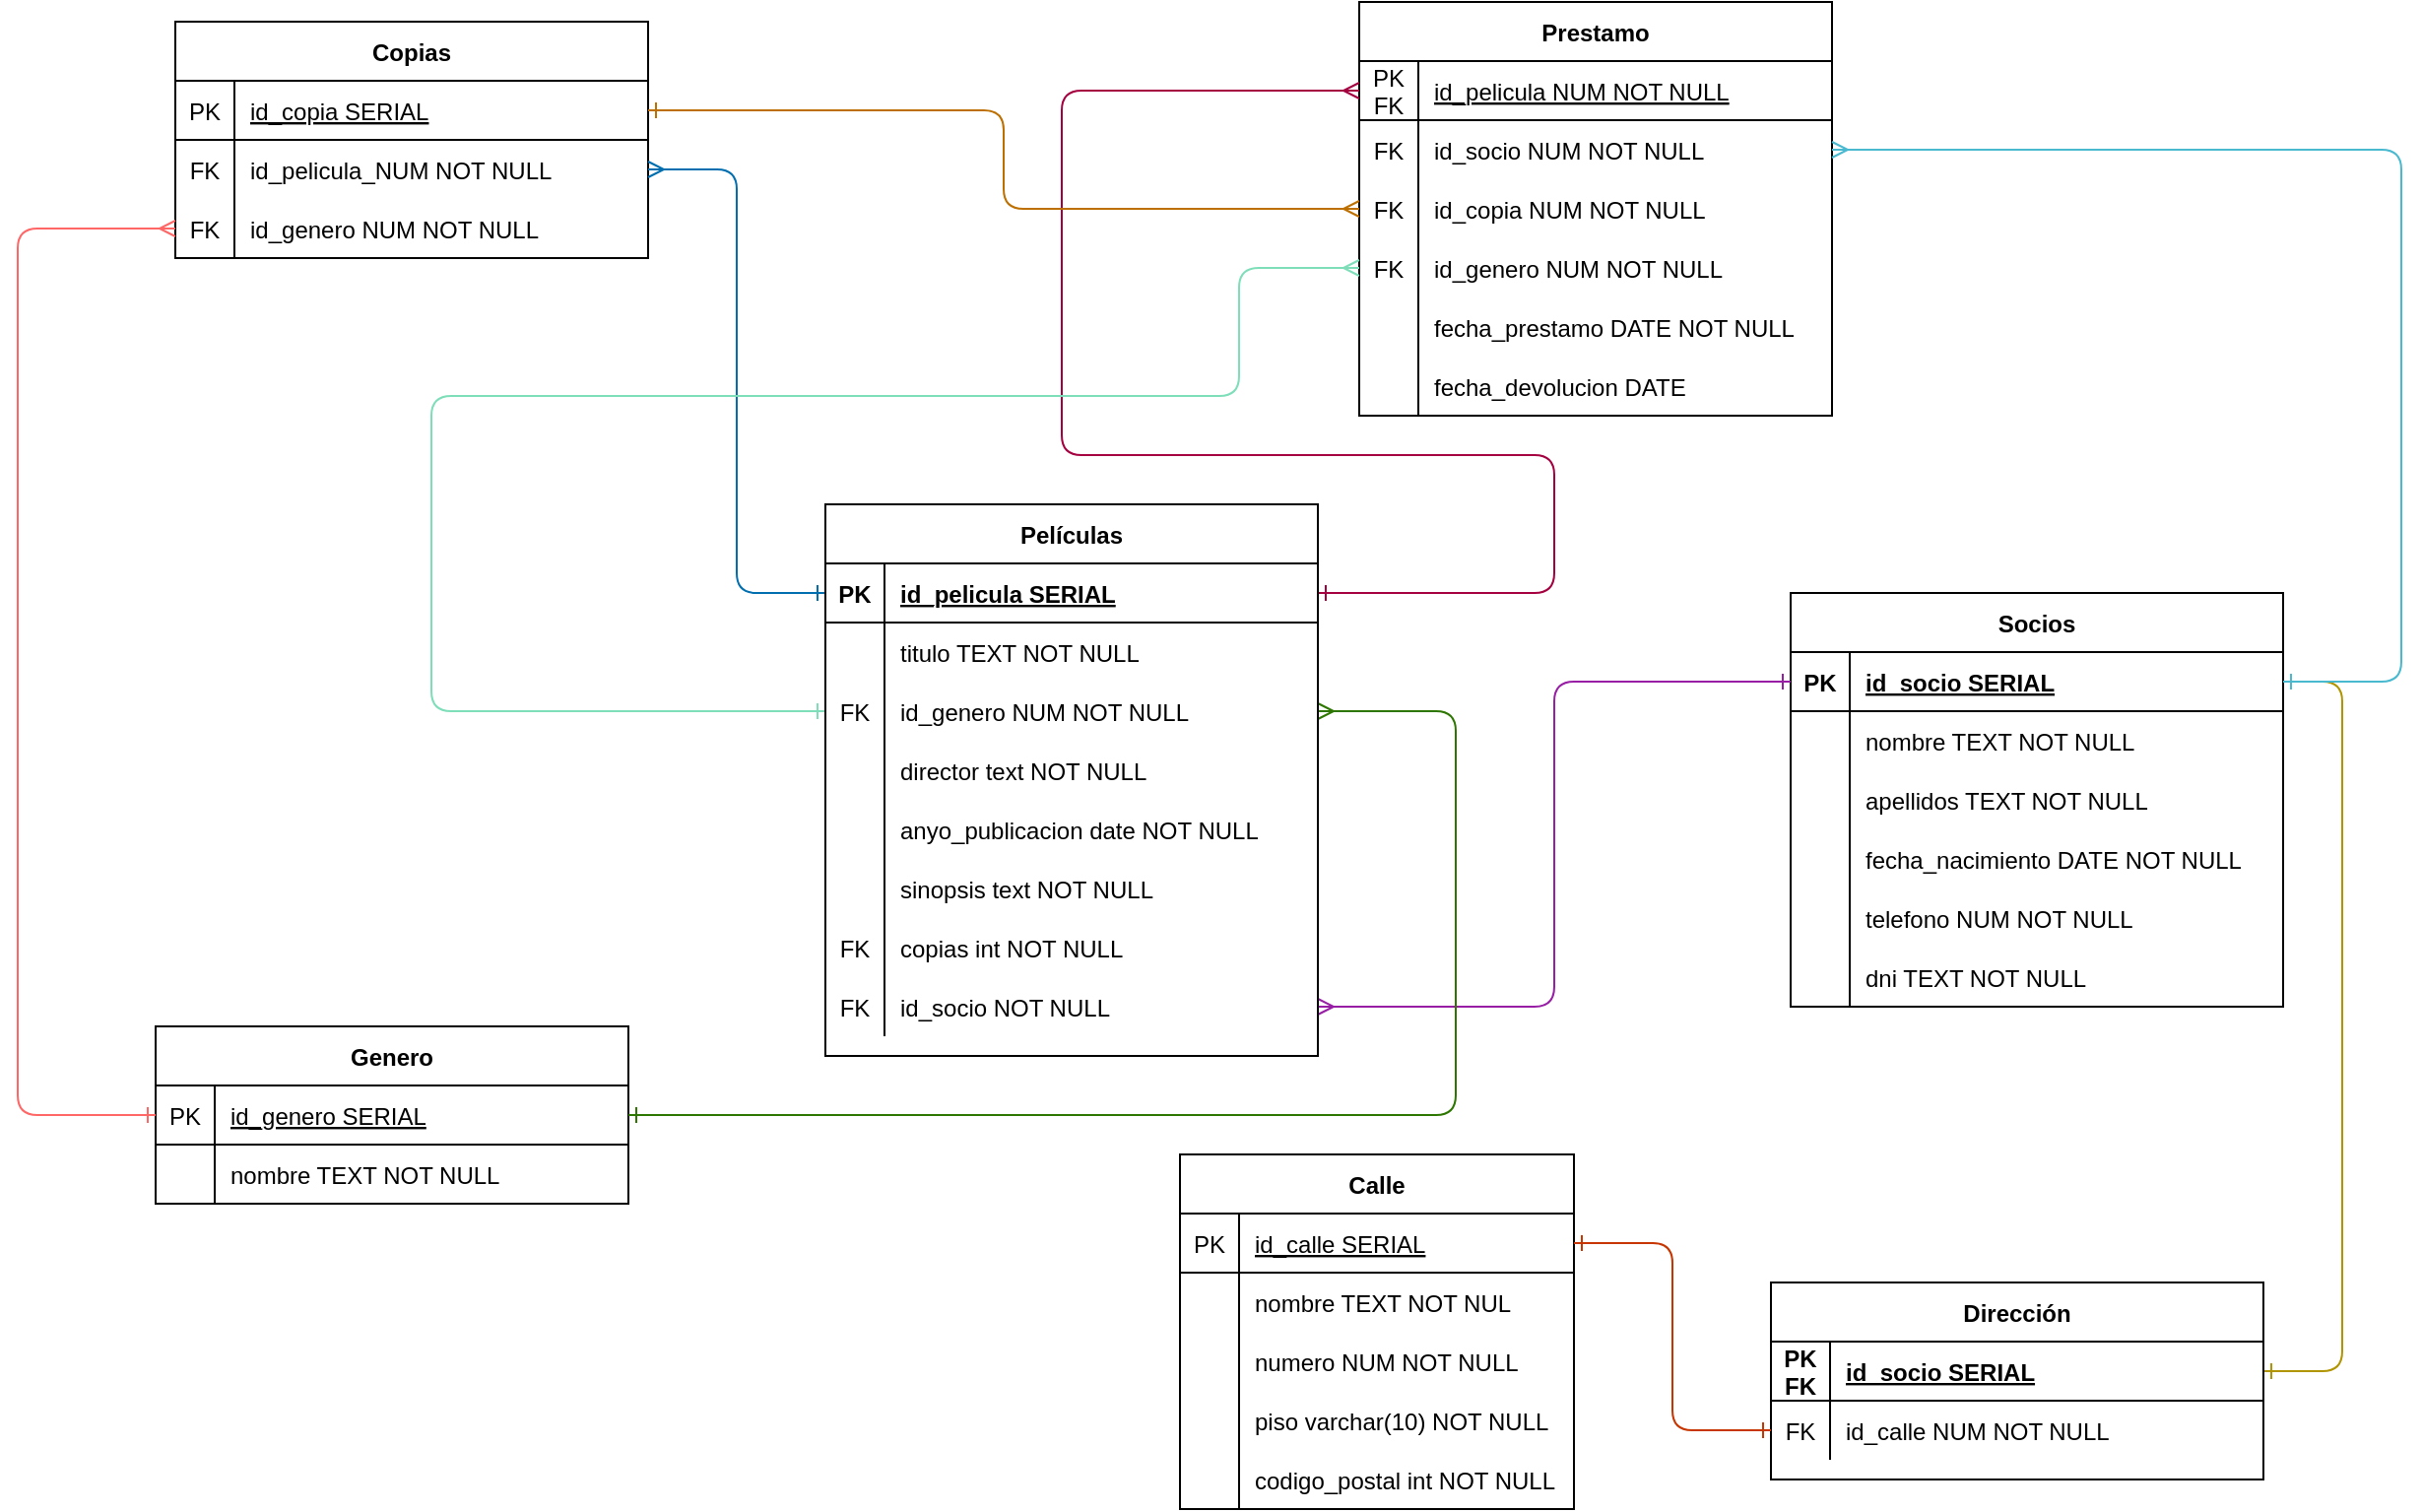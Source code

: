 <mxfile version="23.0.2" type="device">
  <diagram id="R2lEEEUBdFMjLlhIrx00" name="Page-1">
    <mxGraphModel dx="2074" dy="836" grid="1" gridSize="10" guides="1" tooltips="1" connect="1" arrows="1" fold="1" page="1" pageScale="1" pageWidth="1654" pageHeight="1169" math="0" shadow="0" extFonts="Permanent Marker^https://fonts.googleapis.com/css?family=Permanent+Marker">
      <root>
        <mxCell id="0" />
        <mxCell id="1" parent="0" />
        <mxCell id="C-vyLk0tnHw3VtMMgP7b-1" value="" style="edgeStyle=entityRelationEdgeStyle;endArrow=ERone;startArrow=ERone;endFill=0;startFill=0;entryX=1;entryY=0.5;entryDx=0;entryDy=0;fillColor=#e3c800;strokeColor=#B09500;" parent="1" source="C-vyLk0tnHw3VtMMgP7b-24" target="C-vyLk0tnHw3VtMMgP7b-3" edge="1">
          <mxGeometry width="100" height="100" relative="1" as="geometry">
            <mxPoint x="340" y="720" as="sourcePoint" />
            <mxPoint x="440" y="620" as="targetPoint" />
          </mxGeometry>
        </mxCell>
        <mxCell id="C-vyLk0tnHw3VtMMgP7b-2" value="Dirección" style="shape=table;startSize=30;container=1;collapsible=1;childLayout=tableLayout;fixedRows=1;rowLines=0;fontStyle=1;align=center;resizeLast=1;" parent="1" vertex="1">
          <mxGeometry x="1070" y="700" width="250" height="100" as="geometry" />
        </mxCell>
        <mxCell id="C-vyLk0tnHw3VtMMgP7b-3" value="" style="shape=partialRectangle;collapsible=0;dropTarget=0;pointerEvents=0;fillColor=none;points=[[0,0.5],[1,0.5]];portConstraint=eastwest;top=0;left=0;right=0;bottom=1;" parent="C-vyLk0tnHw3VtMMgP7b-2" vertex="1">
          <mxGeometry y="30" width="250" height="30" as="geometry" />
        </mxCell>
        <mxCell id="C-vyLk0tnHw3VtMMgP7b-4" value="PK&#xa;FK" style="shape=partialRectangle;overflow=hidden;connectable=0;fillColor=none;top=0;left=0;bottom=0;right=0;fontStyle=1;" parent="C-vyLk0tnHw3VtMMgP7b-3" vertex="1">
          <mxGeometry width="30" height="30" as="geometry">
            <mxRectangle width="30" height="30" as="alternateBounds" />
          </mxGeometry>
        </mxCell>
        <mxCell id="C-vyLk0tnHw3VtMMgP7b-5" value="id_socio SERIAL" style="shape=partialRectangle;overflow=hidden;connectable=0;fillColor=none;top=0;left=0;bottom=0;right=0;align=left;spacingLeft=6;fontStyle=5;" parent="C-vyLk0tnHw3VtMMgP7b-3" vertex="1">
          <mxGeometry x="30" width="220" height="30" as="geometry">
            <mxRectangle width="220" height="30" as="alternateBounds" />
          </mxGeometry>
        </mxCell>
        <mxCell id="TzHnZDNV1kh10_HRKfx2-26" value="" style="shape=partialRectangle;collapsible=0;dropTarget=0;pointerEvents=0;fillColor=none;points=[[0,0.5],[1,0.5]];portConstraint=eastwest;top=0;left=0;right=0;bottom=0;" parent="C-vyLk0tnHw3VtMMgP7b-2" vertex="1">
          <mxGeometry y="60" width="250" height="30" as="geometry" />
        </mxCell>
        <mxCell id="TzHnZDNV1kh10_HRKfx2-27" value="FK" style="shape=partialRectangle;overflow=hidden;connectable=0;fillColor=none;top=0;left=0;bottom=0;right=0;" parent="TzHnZDNV1kh10_HRKfx2-26" vertex="1">
          <mxGeometry width="30" height="30" as="geometry">
            <mxRectangle width="30" height="30" as="alternateBounds" />
          </mxGeometry>
        </mxCell>
        <mxCell id="TzHnZDNV1kh10_HRKfx2-28" value="id_calle NUM NOT NULL " style="shape=partialRectangle;overflow=hidden;connectable=0;fillColor=none;top=0;left=0;bottom=0;right=0;align=left;spacingLeft=6;" parent="TzHnZDNV1kh10_HRKfx2-26" vertex="1">
          <mxGeometry x="30" width="220" height="30" as="geometry">
            <mxRectangle width="220" height="30" as="alternateBounds" />
          </mxGeometry>
        </mxCell>
        <mxCell id="C-vyLk0tnHw3VtMMgP7b-23" value="Socios" style="shape=table;startSize=30;container=1;collapsible=1;childLayout=tableLayout;fixedRows=1;rowLines=0;fontStyle=1;align=center;resizeLast=1;fontSize=12;" parent="1" vertex="1">
          <mxGeometry x="1080" y="350" width="250" height="210" as="geometry" />
        </mxCell>
        <mxCell id="C-vyLk0tnHw3VtMMgP7b-24" value="" style="shape=partialRectangle;collapsible=0;dropTarget=0;pointerEvents=0;fillColor=none;points=[[0,0.5],[1,0.5]];portConstraint=eastwest;top=0;left=0;right=0;bottom=1;" parent="C-vyLk0tnHw3VtMMgP7b-23" vertex="1">
          <mxGeometry y="30" width="250" height="30" as="geometry" />
        </mxCell>
        <mxCell id="C-vyLk0tnHw3VtMMgP7b-25" value="PK" style="shape=partialRectangle;overflow=hidden;connectable=0;fillColor=none;top=0;left=0;bottom=0;right=0;fontStyle=1;" parent="C-vyLk0tnHw3VtMMgP7b-24" vertex="1">
          <mxGeometry width="30" height="30" as="geometry">
            <mxRectangle width="30" height="30" as="alternateBounds" />
          </mxGeometry>
        </mxCell>
        <mxCell id="C-vyLk0tnHw3VtMMgP7b-26" value="id_socio SERIAL" style="shape=partialRectangle;overflow=hidden;connectable=0;fillColor=none;top=0;left=0;bottom=0;right=0;align=left;spacingLeft=6;fontStyle=5;" parent="C-vyLk0tnHw3VtMMgP7b-24" vertex="1">
          <mxGeometry x="30" width="220" height="30" as="geometry">
            <mxRectangle width="220" height="30" as="alternateBounds" />
          </mxGeometry>
        </mxCell>
        <mxCell id="TzHnZDNV1kh10_HRKfx2-1" value="" style="shape=partialRectangle;collapsible=0;dropTarget=0;pointerEvents=0;fillColor=none;points=[[0,0.5],[1,0.5]];portConstraint=eastwest;top=0;left=0;right=0;bottom=0;" parent="C-vyLk0tnHw3VtMMgP7b-23" vertex="1">
          <mxGeometry y="60" width="250" height="30" as="geometry" />
        </mxCell>
        <mxCell id="TzHnZDNV1kh10_HRKfx2-2" value="" style="shape=partialRectangle;overflow=hidden;connectable=0;fillColor=none;top=0;left=0;bottom=0;right=0;" parent="TzHnZDNV1kh10_HRKfx2-1" vertex="1">
          <mxGeometry width="30" height="30" as="geometry">
            <mxRectangle width="30" height="30" as="alternateBounds" />
          </mxGeometry>
        </mxCell>
        <mxCell id="TzHnZDNV1kh10_HRKfx2-3" value="nombre TEXT NOT NULL" style="shape=partialRectangle;overflow=hidden;connectable=0;fillColor=none;top=0;left=0;bottom=0;right=0;align=left;spacingLeft=6;" parent="TzHnZDNV1kh10_HRKfx2-1" vertex="1">
          <mxGeometry x="30" width="220" height="30" as="geometry">
            <mxRectangle width="220" height="30" as="alternateBounds" />
          </mxGeometry>
        </mxCell>
        <mxCell id="TzHnZDNV1kh10_HRKfx2-14" value="" style="shape=partialRectangle;collapsible=0;dropTarget=0;pointerEvents=0;fillColor=none;points=[[0,0.5],[1,0.5]];portConstraint=eastwest;top=0;left=0;right=0;bottom=0;" parent="C-vyLk0tnHw3VtMMgP7b-23" vertex="1">
          <mxGeometry y="90" width="250" height="30" as="geometry" />
        </mxCell>
        <mxCell id="TzHnZDNV1kh10_HRKfx2-15" value="" style="shape=partialRectangle;overflow=hidden;connectable=0;fillColor=none;top=0;left=0;bottom=0;right=0;" parent="TzHnZDNV1kh10_HRKfx2-14" vertex="1">
          <mxGeometry width="30" height="30" as="geometry">
            <mxRectangle width="30" height="30" as="alternateBounds" />
          </mxGeometry>
        </mxCell>
        <mxCell id="TzHnZDNV1kh10_HRKfx2-16" value="apellidos TEXT NOT NULL" style="shape=partialRectangle;overflow=hidden;connectable=0;fillColor=none;top=0;left=0;bottom=0;right=0;align=left;spacingLeft=6;" parent="TzHnZDNV1kh10_HRKfx2-14" vertex="1">
          <mxGeometry x="30" width="220" height="30" as="geometry">
            <mxRectangle width="220" height="30" as="alternateBounds" />
          </mxGeometry>
        </mxCell>
        <mxCell id="TzHnZDNV1kh10_HRKfx2-17" value="" style="shape=partialRectangle;collapsible=0;dropTarget=0;pointerEvents=0;fillColor=none;points=[[0,0.5],[1,0.5]];portConstraint=eastwest;top=0;left=0;right=0;bottom=0;" parent="C-vyLk0tnHw3VtMMgP7b-23" vertex="1">
          <mxGeometry y="120" width="250" height="30" as="geometry" />
        </mxCell>
        <mxCell id="TzHnZDNV1kh10_HRKfx2-18" value="" style="shape=partialRectangle;overflow=hidden;connectable=0;fillColor=none;top=0;left=0;bottom=0;right=0;" parent="TzHnZDNV1kh10_HRKfx2-17" vertex="1">
          <mxGeometry width="30" height="30" as="geometry">
            <mxRectangle width="30" height="30" as="alternateBounds" />
          </mxGeometry>
        </mxCell>
        <mxCell id="TzHnZDNV1kh10_HRKfx2-19" value="fecha_nacimiento DATE NOT NULL" style="shape=partialRectangle;overflow=hidden;connectable=0;fillColor=none;top=0;left=0;bottom=0;right=0;align=left;spacingLeft=6;" parent="TzHnZDNV1kh10_HRKfx2-17" vertex="1">
          <mxGeometry x="30" width="220" height="30" as="geometry">
            <mxRectangle width="220" height="30" as="alternateBounds" />
          </mxGeometry>
        </mxCell>
        <mxCell id="TzHnZDNV1kh10_HRKfx2-20" value="" style="shape=partialRectangle;collapsible=0;dropTarget=0;pointerEvents=0;fillColor=none;points=[[0,0.5],[1,0.5]];portConstraint=eastwest;top=0;left=0;right=0;bottom=0;" parent="C-vyLk0tnHw3VtMMgP7b-23" vertex="1">
          <mxGeometry y="150" width="250" height="30" as="geometry" />
        </mxCell>
        <mxCell id="TzHnZDNV1kh10_HRKfx2-21" value="" style="shape=partialRectangle;overflow=hidden;connectable=0;fillColor=none;top=0;left=0;bottom=0;right=0;" parent="TzHnZDNV1kh10_HRKfx2-20" vertex="1">
          <mxGeometry width="30" height="30" as="geometry">
            <mxRectangle width="30" height="30" as="alternateBounds" />
          </mxGeometry>
        </mxCell>
        <mxCell id="TzHnZDNV1kh10_HRKfx2-22" value="telefono NUM NOT NULL" style="shape=partialRectangle;overflow=hidden;connectable=0;fillColor=none;top=0;left=0;bottom=0;right=0;align=left;spacingLeft=6;" parent="TzHnZDNV1kh10_HRKfx2-20" vertex="1">
          <mxGeometry x="30" width="220" height="30" as="geometry">
            <mxRectangle width="220" height="30" as="alternateBounds" />
          </mxGeometry>
        </mxCell>
        <mxCell id="TzHnZDNV1kh10_HRKfx2-23" value="" style="shape=partialRectangle;collapsible=0;dropTarget=0;pointerEvents=0;fillColor=none;points=[[0,0.5],[1,0.5]];portConstraint=eastwest;top=0;left=0;right=0;bottom=0;" parent="C-vyLk0tnHw3VtMMgP7b-23" vertex="1">
          <mxGeometry y="180" width="250" height="30" as="geometry" />
        </mxCell>
        <mxCell id="TzHnZDNV1kh10_HRKfx2-24" value="" style="shape=partialRectangle;overflow=hidden;connectable=0;fillColor=none;top=0;left=0;bottom=0;right=0;" parent="TzHnZDNV1kh10_HRKfx2-23" vertex="1">
          <mxGeometry width="30" height="30" as="geometry">
            <mxRectangle width="30" height="30" as="alternateBounds" />
          </mxGeometry>
        </mxCell>
        <mxCell id="TzHnZDNV1kh10_HRKfx2-25" value="dni TEXT NOT NULL" style="shape=partialRectangle;overflow=hidden;connectable=0;fillColor=none;top=0;left=0;bottom=0;right=0;align=left;spacingLeft=6;" parent="TzHnZDNV1kh10_HRKfx2-23" vertex="1">
          <mxGeometry x="30" width="220" height="30" as="geometry">
            <mxRectangle width="220" height="30" as="alternateBounds" />
          </mxGeometry>
        </mxCell>
        <mxCell id="TzHnZDNV1kh10_HRKfx2-73" value="Prestamo" style="shape=table;startSize=30;container=1;collapsible=1;childLayout=tableLayout;fixedRows=1;rowLines=0;fontStyle=1;align=center;resizeLast=1;" parent="1" vertex="1">
          <mxGeometry x="861" y="50" width="240" height="210" as="geometry">
            <mxRectangle x="160" y="330" width="80" height="30" as="alternateBounds" />
          </mxGeometry>
        </mxCell>
        <mxCell id="TzHnZDNV1kh10_HRKfx2-74" value="" style="shape=partialRectangle;collapsible=0;dropTarget=0;pointerEvents=0;fillColor=none;points=[[0,0.5],[1,0.5]];portConstraint=eastwest;top=0;left=0;right=0;bottom=1;" parent="TzHnZDNV1kh10_HRKfx2-73" vertex="1">
          <mxGeometry y="30" width="240" height="30" as="geometry" />
        </mxCell>
        <mxCell id="TzHnZDNV1kh10_HRKfx2-75" value="PK&#xa;FK" style="shape=partialRectangle;overflow=hidden;connectable=0;fillColor=none;top=0;left=0;bottom=0;right=0;fontStyle=0;" parent="TzHnZDNV1kh10_HRKfx2-74" vertex="1">
          <mxGeometry width="30" height="30" as="geometry">
            <mxRectangle width="30" height="30" as="alternateBounds" />
          </mxGeometry>
        </mxCell>
        <mxCell id="TzHnZDNV1kh10_HRKfx2-76" value="id_pelicula NUM NOT NULL" style="shape=partialRectangle;overflow=hidden;connectable=0;fillColor=none;top=0;left=0;bottom=0;right=0;align=left;spacingLeft=6;fontStyle=4;" parent="TzHnZDNV1kh10_HRKfx2-74" vertex="1">
          <mxGeometry x="30" width="210" height="30" as="geometry">
            <mxRectangle width="210" height="30" as="alternateBounds" />
          </mxGeometry>
        </mxCell>
        <mxCell id="TzHnZDNV1kh10_HRKfx2-121" value="" style="shape=partialRectangle;collapsible=0;dropTarget=0;pointerEvents=0;fillColor=none;points=[[0,0.5],[1,0.5]];portConstraint=eastwest;top=0;left=0;right=0;bottom=0;" parent="TzHnZDNV1kh10_HRKfx2-73" vertex="1">
          <mxGeometry y="60" width="240" height="30" as="geometry" />
        </mxCell>
        <mxCell id="TzHnZDNV1kh10_HRKfx2-122" value="FK" style="shape=partialRectangle;overflow=hidden;connectable=0;fillColor=none;top=0;left=0;bottom=0;right=0;" parent="TzHnZDNV1kh10_HRKfx2-121" vertex="1">
          <mxGeometry width="30" height="30" as="geometry">
            <mxRectangle width="30" height="30" as="alternateBounds" />
          </mxGeometry>
        </mxCell>
        <mxCell id="TzHnZDNV1kh10_HRKfx2-123" value="id_socio NUM NOT NULL" style="shape=partialRectangle;overflow=hidden;connectable=0;fillColor=none;top=0;left=0;bottom=0;right=0;align=left;spacingLeft=6;" parent="TzHnZDNV1kh10_HRKfx2-121" vertex="1">
          <mxGeometry x="30" width="210" height="30" as="geometry">
            <mxRectangle width="210" height="30" as="alternateBounds" />
          </mxGeometry>
        </mxCell>
        <mxCell id="TzHnZDNV1kh10_HRKfx2-77" value="" style="shape=partialRectangle;collapsible=0;dropTarget=0;pointerEvents=0;fillColor=none;points=[[0,0.5],[1,0.5]];portConstraint=eastwest;top=0;left=0;right=0;bottom=0;" parent="TzHnZDNV1kh10_HRKfx2-73" vertex="1">
          <mxGeometry y="90" width="240" height="30" as="geometry" />
        </mxCell>
        <mxCell id="TzHnZDNV1kh10_HRKfx2-78" value="FK" style="shape=partialRectangle;overflow=hidden;connectable=0;fillColor=none;top=0;left=0;bottom=0;right=0;" parent="TzHnZDNV1kh10_HRKfx2-77" vertex="1">
          <mxGeometry width="30" height="30" as="geometry">
            <mxRectangle width="30" height="30" as="alternateBounds" />
          </mxGeometry>
        </mxCell>
        <mxCell id="TzHnZDNV1kh10_HRKfx2-79" value="id_copia NUM NOT NULL" style="shape=partialRectangle;overflow=hidden;connectable=0;fillColor=none;top=0;left=0;bottom=0;right=0;align=left;spacingLeft=6;" parent="TzHnZDNV1kh10_HRKfx2-77" vertex="1">
          <mxGeometry x="30" width="210" height="30" as="geometry">
            <mxRectangle width="210" height="30" as="alternateBounds" />
          </mxGeometry>
        </mxCell>
        <mxCell id="TzHnZDNV1kh10_HRKfx2-173" value="" style="shape=partialRectangle;collapsible=0;dropTarget=0;pointerEvents=0;fillColor=none;points=[[0,0.5],[1,0.5]];portConstraint=eastwest;top=0;left=0;right=0;bottom=0;" parent="TzHnZDNV1kh10_HRKfx2-73" vertex="1">
          <mxGeometry y="120" width="240" height="30" as="geometry" />
        </mxCell>
        <mxCell id="TzHnZDNV1kh10_HRKfx2-174" value="FK" style="shape=partialRectangle;overflow=hidden;connectable=0;fillColor=none;top=0;left=0;bottom=0;right=0;" parent="TzHnZDNV1kh10_HRKfx2-173" vertex="1">
          <mxGeometry width="30" height="30" as="geometry">
            <mxRectangle width="30" height="30" as="alternateBounds" />
          </mxGeometry>
        </mxCell>
        <mxCell id="TzHnZDNV1kh10_HRKfx2-175" value="id_genero NUM NOT NULL" style="shape=partialRectangle;overflow=hidden;connectable=0;fillColor=none;top=0;left=0;bottom=0;right=0;align=left;spacingLeft=6;" parent="TzHnZDNV1kh10_HRKfx2-173" vertex="1">
          <mxGeometry x="30" width="210" height="30" as="geometry">
            <mxRectangle width="210" height="30" as="alternateBounds" />
          </mxGeometry>
        </mxCell>
        <mxCell id="TzHnZDNV1kh10_HRKfx2-142" value="" style="shape=partialRectangle;collapsible=0;dropTarget=0;pointerEvents=0;fillColor=none;points=[[0,0.5],[1,0.5]];portConstraint=eastwest;top=0;left=0;right=0;bottom=0;" parent="TzHnZDNV1kh10_HRKfx2-73" vertex="1">
          <mxGeometry y="150" width="240" height="30" as="geometry" />
        </mxCell>
        <mxCell id="TzHnZDNV1kh10_HRKfx2-143" value="" style="shape=partialRectangle;overflow=hidden;connectable=0;fillColor=none;top=0;left=0;bottom=0;right=0;" parent="TzHnZDNV1kh10_HRKfx2-142" vertex="1">
          <mxGeometry width="30" height="30" as="geometry">
            <mxRectangle width="30" height="30" as="alternateBounds" />
          </mxGeometry>
        </mxCell>
        <mxCell id="TzHnZDNV1kh10_HRKfx2-144" value="fecha_prestamo DATE NOT NULL" style="shape=partialRectangle;overflow=hidden;connectable=0;fillColor=none;top=0;left=0;bottom=0;right=0;align=left;spacingLeft=6;" parent="TzHnZDNV1kh10_HRKfx2-142" vertex="1">
          <mxGeometry x="30" width="210" height="30" as="geometry">
            <mxRectangle width="210" height="30" as="alternateBounds" />
          </mxGeometry>
        </mxCell>
        <mxCell id="TzHnZDNV1kh10_HRKfx2-166" value="" style="shape=partialRectangle;collapsible=0;dropTarget=0;pointerEvents=0;fillColor=none;points=[[0,0.5],[1,0.5]];portConstraint=eastwest;top=0;left=0;right=0;bottom=0;" parent="TzHnZDNV1kh10_HRKfx2-73" vertex="1">
          <mxGeometry y="180" width="240" height="30" as="geometry" />
        </mxCell>
        <mxCell id="TzHnZDNV1kh10_HRKfx2-167" value="" style="shape=partialRectangle;overflow=hidden;connectable=0;fillColor=none;top=0;left=0;bottom=0;right=0;" parent="TzHnZDNV1kh10_HRKfx2-166" vertex="1">
          <mxGeometry width="30" height="30" as="geometry">
            <mxRectangle width="30" height="30" as="alternateBounds" />
          </mxGeometry>
        </mxCell>
        <mxCell id="TzHnZDNV1kh10_HRKfx2-168" value="fecha_devolucion DATE" style="shape=partialRectangle;overflow=hidden;connectable=0;fillColor=none;top=0;left=0;bottom=0;right=0;align=left;spacingLeft=6;" parent="TzHnZDNV1kh10_HRKfx2-166" vertex="1">
          <mxGeometry x="30" width="210" height="30" as="geometry">
            <mxRectangle width="210" height="30" as="alternateBounds" />
          </mxGeometry>
        </mxCell>
        <mxCell id="TzHnZDNV1kh10_HRKfx2-81" value="Calle" style="shape=table;startSize=30;container=1;collapsible=1;childLayout=tableLayout;fixedRows=1;rowLines=0;fontStyle=1;align=center;resizeLast=1;" parent="1" vertex="1">
          <mxGeometry x="770" y="635" width="200" height="180" as="geometry">
            <mxRectangle x="160" y="330" width="80" height="30" as="alternateBounds" />
          </mxGeometry>
        </mxCell>
        <mxCell id="TzHnZDNV1kh10_HRKfx2-82" value="" style="shape=partialRectangle;collapsible=0;dropTarget=0;pointerEvents=0;fillColor=none;points=[[0,0.5],[1,0.5]];portConstraint=eastwest;top=0;left=0;right=0;bottom=1;" parent="TzHnZDNV1kh10_HRKfx2-81" vertex="1">
          <mxGeometry y="30" width="200" height="30" as="geometry" />
        </mxCell>
        <mxCell id="TzHnZDNV1kh10_HRKfx2-83" value="PK" style="shape=partialRectangle;overflow=hidden;connectable=0;fillColor=none;top=0;left=0;bottom=0;right=0;fontStyle=0;" parent="TzHnZDNV1kh10_HRKfx2-82" vertex="1">
          <mxGeometry width="30" height="30" as="geometry">
            <mxRectangle width="30" height="30" as="alternateBounds" />
          </mxGeometry>
        </mxCell>
        <mxCell id="TzHnZDNV1kh10_HRKfx2-84" value="id_calle SERIAL" style="shape=partialRectangle;overflow=hidden;connectable=0;fillColor=none;top=0;left=0;bottom=0;right=0;align=left;spacingLeft=6;fontStyle=4;" parent="TzHnZDNV1kh10_HRKfx2-82" vertex="1">
          <mxGeometry x="30" width="170" height="30" as="geometry">
            <mxRectangle width="170" height="30" as="alternateBounds" />
          </mxGeometry>
        </mxCell>
        <mxCell id="TzHnZDNV1kh10_HRKfx2-85" value="" style="shape=partialRectangle;collapsible=0;dropTarget=0;pointerEvents=0;fillColor=none;points=[[0,0.5],[1,0.5]];portConstraint=eastwest;top=0;left=0;right=0;bottom=0;" parent="TzHnZDNV1kh10_HRKfx2-81" vertex="1">
          <mxGeometry y="60" width="200" height="30" as="geometry" />
        </mxCell>
        <mxCell id="TzHnZDNV1kh10_HRKfx2-86" value="" style="shape=partialRectangle;overflow=hidden;connectable=0;fillColor=none;top=0;left=0;bottom=0;right=0;" parent="TzHnZDNV1kh10_HRKfx2-85" vertex="1">
          <mxGeometry width="30" height="30" as="geometry">
            <mxRectangle width="30" height="30" as="alternateBounds" />
          </mxGeometry>
        </mxCell>
        <mxCell id="TzHnZDNV1kh10_HRKfx2-87" value="nombre TEXT NOT NUL" style="shape=partialRectangle;overflow=hidden;connectable=0;fillColor=none;top=0;left=0;bottom=0;right=0;align=left;spacingLeft=6;" parent="TzHnZDNV1kh10_HRKfx2-85" vertex="1">
          <mxGeometry x="30" width="170" height="30" as="geometry">
            <mxRectangle width="170" height="30" as="alternateBounds" />
          </mxGeometry>
        </mxCell>
        <mxCell id="TzHnZDNV1kh10_HRKfx2-29" value="" style="shape=partialRectangle;collapsible=0;dropTarget=0;pointerEvents=0;fillColor=none;points=[[0,0.5],[1,0.5]];portConstraint=eastwest;top=0;left=0;right=0;bottom=0;" parent="TzHnZDNV1kh10_HRKfx2-81" vertex="1">
          <mxGeometry y="90" width="200" height="30" as="geometry" />
        </mxCell>
        <mxCell id="TzHnZDNV1kh10_HRKfx2-30" value="" style="shape=partialRectangle;overflow=hidden;connectable=0;fillColor=none;top=0;left=0;bottom=0;right=0;" parent="TzHnZDNV1kh10_HRKfx2-29" vertex="1">
          <mxGeometry width="30" height="30" as="geometry">
            <mxRectangle width="30" height="30" as="alternateBounds" />
          </mxGeometry>
        </mxCell>
        <mxCell id="TzHnZDNV1kh10_HRKfx2-31" value="numero NUM NOT NULL" style="shape=partialRectangle;overflow=hidden;connectable=0;fillColor=none;top=0;left=0;bottom=0;right=0;align=left;spacingLeft=6;" parent="TzHnZDNV1kh10_HRKfx2-29" vertex="1">
          <mxGeometry x="30" width="170" height="30" as="geometry">
            <mxRectangle width="170" height="30" as="alternateBounds" />
          </mxGeometry>
        </mxCell>
        <mxCell id="TzHnZDNV1kh10_HRKfx2-32" value="" style="shape=partialRectangle;collapsible=0;dropTarget=0;pointerEvents=0;fillColor=none;points=[[0,0.5],[1,0.5]];portConstraint=eastwest;top=0;left=0;right=0;bottom=0;" parent="TzHnZDNV1kh10_HRKfx2-81" vertex="1">
          <mxGeometry y="120" width="200" height="30" as="geometry" />
        </mxCell>
        <mxCell id="TzHnZDNV1kh10_HRKfx2-33" value="" style="shape=partialRectangle;overflow=hidden;connectable=0;fillColor=none;top=0;left=0;bottom=0;right=0;" parent="TzHnZDNV1kh10_HRKfx2-32" vertex="1">
          <mxGeometry width="30" height="30" as="geometry">
            <mxRectangle width="30" height="30" as="alternateBounds" />
          </mxGeometry>
        </mxCell>
        <mxCell id="TzHnZDNV1kh10_HRKfx2-34" value="piso varchar(10) NOT NULL" style="shape=partialRectangle;overflow=hidden;connectable=0;fillColor=none;top=0;left=0;bottom=0;right=0;align=left;spacingLeft=6;" parent="TzHnZDNV1kh10_HRKfx2-32" vertex="1">
          <mxGeometry x="30" width="170" height="30" as="geometry">
            <mxRectangle width="170" height="30" as="alternateBounds" />
          </mxGeometry>
        </mxCell>
        <mxCell id="TzHnZDNV1kh10_HRKfx2-35" value="" style="shape=partialRectangle;collapsible=0;dropTarget=0;pointerEvents=0;fillColor=none;points=[[0,0.5],[1,0.5]];portConstraint=eastwest;top=0;left=0;right=0;bottom=0;" parent="TzHnZDNV1kh10_HRKfx2-81" vertex="1">
          <mxGeometry y="150" width="200" height="30" as="geometry" />
        </mxCell>
        <mxCell id="TzHnZDNV1kh10_HRKfx2-36" value="" style="shape=partialRectangle;overflow=hidden;connectable=0;fillColor=none;top=0;left=0;bottom=0;right=0;" parent="TzHnZDNV1kh10_HRKfx2-35" vertex="1">
          <mxGeometry width="30" height="30" as="geometry">
            <mxRectangle width="30" height="30" as="alternateBounds" />
          </mxGeometry>
        </mxCell>
        <mxCell id="TzHnZDNV1kh10_HRKfx2-37" value="codigo_postal int NOT NULL" style="shape=partialRectangle;overflow=hidden;connectable=0;fillColor=none;top=0;left=0;bottom=0;right=0;align=left;spacingLeft=6;" parent="TzHnZDNV1kh10_HRKfx2-35" vertex="1">
          <mxGeometry x="30" width="170" height="30" as="geometry">
            <mxRectangle width="170" height="30" as="alternateBounds" />
          </mxGeometry>
        </mxCell>
        <mxCell id="TzHnZDNV1kh10_HRKfx2-104" value="Genero" style="shape=table;startSize=30;container=1;collapsible=1;childLayout=tableLayout;fixedRows=1;rowLines=0;fontStyle=1;align=center;resizeLast=1;" parent="1" vertex="1">
          <mxGeometry x="250" y="570" width="240" height="90" as="geometry">
            <mxRectangle x="160" y="330" width="80" height="30" as="alternateBounds" />
          </mxGeometry>
        </mxCell>
        <mxCell id="TzHnZDNV1kh10_HRKfx2-105" value="" style="shape=partialRectangle;collapsible=0;dropTarget=0;pointerEvents=0;fillColor=none;points=[[0,0.5],[1,0.5]];portConstraint=eastwest;top=0;left=0;right=0;bottom=1;" parent="TzHnZDNV1kh10_HRKfx2-104" vertex="1">
          <mxGeometry y="30" width="240" height="30" as="geometry" />
        </mxCell>
        <mxCell id="TzHnZDNV1kh10_HRKfx2-106" value="PK" style="shape=partialRectangle;overflow=hidden;connectable=0;fillColor=none;top=0;left=0;bottom=0;right=0;fontStyle=0;" parent="TzHnZDNV1kh10_HRKfx2-105" vertex="1">
          <mxGeometry width="30" height="30" as="geometry">
            <mxRectangle width="30" height="30" as="alternateBounds" />
          </mxGeometry>
        </mxCell>
        <mxCell id="TzHnZDNV1kh10_HRKfx2-107" value="id_genero SERIAL" style="shape=partialRectangle;overflow=hidden;connectable=0;fillColor=none;top=0;left=0;bottom=0;right=0;align=left;spacingLeft=6;fontStyle=4;" parent="TzHnZDNV1kh10_HRKfx2-105" vertex="1">
          <mxGeometry x="30" width="210" height="30" as="geometry">
            <mxRectangle width="210" height="30" as="alternateBounds" />
          </mxGeometry>
        </mxCell>
        <mxCell id="TzHnZDNV1kh10_HRKfx2-108" value="" style="shape=partialRectangle;collapsible=0;dropTarget=0;pointerEvents=0;fillColor=none;points=[[0,0.5],[1,0.5]];portConstraint=eastwest;top=0;left=0;right=0;bottom=0;" parent="TzHnZDNV1kh10_HRKfx2-104" vertex="1">
          <mxGeometry y="60" width="240" height="30" as="geometry" />
        </mxCell>
        <mxCell id="TzHnZDNV1kh10_HRKfx2-109" value="" style="shape=partialRectangle;overflow=hidden;connectable=0;fillColor=none;top=0;left=0;bottom=0;right=0;" parent="TzHnZDNV1kh10_HRKfx2-108" vertex="1">
          <mxGeometry width="30" height="30" as="geometry">
            <mxRectangle width="30" height="30" as="alternateBounds" />
          </mxGeometry>
        </mxCell>
        <mxCell id="TzHnZDNV1kh10_HRKfx2-110" value="nombre TEXT NOT NULL" style="shape=partialRectangle;overflow=hidden;connectable=0;fillColor=none;top=0;left=0;bottom=0;right=0;align=left;spacingLeft=6;" parent="TzHnZDNV1kh10_HRKfx2-108" vertex="1">
          <mxGeometry x="30" width="210" height="30" as="geometry">
            <mxRectangle width="210" height="30" as="alternateBounds" />
          </mxGeometry>
        </mxCell>
        <mxCell id="TzHnZDNV1kh10_HRKfx2-127" style="edgeStyle=orthogonalEdgeStyle;rounded=1;orthogonalLoop=1;jettySize=auto;html=1;exitX=1;exitY=0.5;exitDx=0;exitDy=0;entryX=0;entryY=0.5;entryDx=0;entryDy=0;startArrow=ERmany;startFill=0;endArrow=ERone;endFill=0;curved=0;fillColor=#d80073;strokeColor=#971EA5;" parent="1" source="TzHnZDNV1kh10_HRKfx2-117" target="C-vyLk0tnHw3VtMMgP7b-24" edge="1">
          <mxGeometry relative="1" as="geometry" />
        </mxCell>
        <mxCell id="TzHnZDNV1kh10_HRKfx2-128" style="edgeStyle=orthogonalEdgeStyle;rounded=1;orthogonalLoop=1;jettySize=auto;html=1;exitX=1;exitY=0.5;exitDx=0;exitDy=0;entryX=0;entryY=0.5;entryDx=0;entryDy=0;startArrow=ERone;startFill=0;endArrow=ERone;endFill=0;fillColor=#fa6800;strokeColor=#C73500;curved=0;" parent="1" source="TzHnZDNV1kh10_HRKfx2-82" target="TzHnZDNV1kh10_HRKfx2-26" edge="1">
          <mxGeometry relative="1" as="geometry" />
        </mxCell>
        <mxCell id="TzHnZDNV1kh10_HRKfx2-130" style="edgeStyle=orthogonalEdgeStyle;rounded=1;orthogonalLoop=1;jettySize=auto;html=1;exitX=1;exitY=0.5;exitDx=0;exitDy=0;endArrow=ERmany;endFill=0;startArrow=ERone;startFill=0;fillColor=#60a917;strokeColor=#2D7600;curved=0;entryX=1;entryY=0.5;entryDx=0;entryDy=0;" parent="1" source="TzHnZDNV1kh10_HRKfx2-105" target="C-vyLk0tnHw3VtMMgP7b-17" edge="1">
          <mxGeometry relative="1" as="geometry">
            <mxPoint x="850" y="410" as="targetPoint" />
            <Array as="points">
              <mxPoint x="910" y="615" />
              <mxPoint x="910" y="410" />
            </Array>
          </mxGeometry>
        </mxCell>
        <mxCell id="TzHnZDNV1kh10_HRKfx2-149" style="edgeStyle=orthogonalEdgeStyle;rounded=1;orthogonalLoop=1;jettySize=auto;html=1;exitX=1;exitY=0.5;exitDx=0;exitDy=0;entryX=1;entryY=0.5;entryDx=0;entryDy=0;endArrow=ERone;endFill=0;startArrow=ERmany;startFill=0;curved=0;fillColor=#a20025;strokeColor=#49b9d0;" parent="1" source="TzHnZDNV1kh10_HRKfx2-121" target="C-vyLk0tnHw3VtMMgP7b-24" edge="1">
          <mxGeometry relative="1" as="geometry">
            <Array as="points">
              <mxPoint x="1390" y="125" />
              <mxPoint x="1390" y="395" />
            </Array>
          </mxGeometry>
        </mxCell>
        <mxCell id="TzHnZDNV1kh10_HRKfx2-150" style="edgeStyle=orthogonalEdgeStyle;rounded=1;orthogonalLoop=1;jettySize=auto;html=1;exitX=0;exitY=0.5;exitDx=0;exitDy=0;entryX=1;entryY=0.5;entryDx=0;entryDy=0;startArrow=ERmany;startFill=0;endArrow=ERone;endFill=0;fillColor=#d80073;strokeColor=#A50040;curved=0;" parent="1" source="TzHnZDNV1kh10_HRKfx2-74" target="C-vyLk0tnHw3VtMMgP7b-14" edge="1">
          <mxGeometry relative="1" as="geometry">
            <Array as="points">
              <mxPoint x="710" y="95" />
              <mxPoint x="710" y="280" />
              <mxPoint x="960" y="280" />
              <mxPoint x="960" y="350" />
            </Array>
          </mxGeometry>
        </mxCell>
        <mxCell id="TzHnZDNV1kh10_HRKfx2-152" value="Copias" style="shape=table;startSize=30;container=1;collapsible=1;childLayout=tableLayout;fixedRows=1;rowLines=0;fontStyle=1;align=center;resizeLast=1;" parent="1" vertex="1">
          <mxGeometry x="260" y="60" width="240" height="120" as="geometry">
            <mxRectangle x="160" y="330" width="80" height="30" as="alternateBounds" />
          </mxGeometry>
        </mxCell>
        <mxCell id="TzHnZDNV1kh10_HRKfx2-153" value="" style="shape=partialRectangle;collapsible=0;dropTarget=0;pointerEvents=0;fillColor=none;points=[[0,0.5],[1,0.5]];portConstraint=eastwest;top=0;left=0;right=0;bottom=1;" parent="TzHnZDNV1kh10_HRKfx2-152" vertex="1">
          <mxGeometry y="30" width="240" height="30" as="geometry" />
        </mxCell>
        <mxCell id="TzHnZDNV1kh10_HRKfx2-154" value="PK" style="shape=partialRectangle;overflow=hidden;connectable=0;fillColor=none;top=0;left=0;bottom=0;right=0;fontStyle=0;" parent="TzHnZDNV1kh10_HRKfx2-153" vertex="1">
          <mxGeometry width="30" height="30" as="geometry">
            <mxRectangle width="30" height="30" as="alternateBounds" />
          </mxGeometry>
        </mxCell>
        <mxCell id="TzHnZDNV1kh10_HRKfx2-155" value="id_copia SERIAL" style="shape=partialRectangle;overflow=hidden;connectable=0;fillColor=none;top=0;left=0;bottom=0;right=0;align=left;spacingLeft=6;fontStyle=4;" parent="TzHnZDNV1kh10_HRKfx2-153" vertex="1">
          <mxGeometry x="30" width="210" height="30" as="geometry">
            <mxRectangle width="210" height="30" as="alternateBounds" />
          </mxGeometry>
        </mxCell>
        <mxCell id="TzHnZDNV1kh10_HRKfx2-156" value="" style="shape=partialRectangle;collapsible=0;dropTarget=0;pointerEvents=0;fillColor=none;points=[[0,0.5],[1,0.5]];portConstraint=eastwest;top=0;left=0;right=0;bottom=0;" parent="TzHnZDNV1kh10_HRKfx2-152" vertex="1">
          <mxGeometry y="60" width="240" height="30" as="geometry" />
        </mxCell>
        <mxCell id="TzHnZDNV1kh10_HRKfx2-157" value="FK" style="shape=partialRectangle;overflow=hidden;connectable=0;fillColor=none;top=0;left=0;bottom=0;right=0;" parent="TzHnZDNV1kh10_HRKfx2-156" vertex="1">
          <mxGeometry width="30" height="30" as="geometry">
            <mxRectangle width="30" height="30" as="alternateBounds" />
          </mxGeometry>
        </mxCell>
        <mxCell id="TzHnZDNV1kh10_HRKfx2-158" value="id_pelicula_NUM NOT NULL" style="shape=partialRectangle;overflow=hidden;connectable=0;fillColor=none;top=0;left=0;bottom=0;right=0;align=left;spacingLeft=6;" parent="TzHnZDNV1kh10_HRKfx2-156" vertex="1">
          <mxGeometry x="30" width="210" height="30" as="geometry">
            <mxRectangle width="210" height="30" as="alternateBounds" />
          </mxGeometry>
        </mxCell>
        <mxCell id="TzHnZDNV1kh10_HRKfx2-185" value="" style="shape=partialRectangle;collapsible=0;dropTarget=0;pointerEvents=0;fillColor=none;points=[[0,0.5],[1,0.5]];portConstraint=eastwest;top=0;left=0;right=0;bottom=0;" parent="TzHnZDNV1kh10_HRKfx2-152" vertex="1">
          <mxGeometry y="90" width="240" height="30" as="geometry" />
        </mxCell>
        <mxCell id="TzHnZDNV1kh10_HRKfx2-186" value="FK" style="shape=partialRectangle;overflow=hidden;connectable=0;fillColor=none;top=0;left=0;bottom=0;right=0;" parent="TzHnZDNV1kh10_HRKfx2-185" vertex="1">
          <mxGeometry width="30" height="30" as="geometry">
            <mxRectangle width="30" height="30" as="alternateBounds" />
          </mxGeometry>
        </mxCell>
        <mxCell id="TzHnZDNV1kh10_HRKfx2-187" value="id_genero NUM NOT NULL" style="shape=partialRectangle;overflow=hidden;connectable=0;fillColor=none;top=0;left=0;bottom=0;right=0;align=left;spacingLeft=6;" parent="TzHnZDNV1kh10_HRKfx2-185" vertex="1">
          <mxGeometry x="30" width="210" height="30" as="geometry">
            <mxRectangle width="210" height="30" as="alternateBounds" />
          </mxGeometry>
        </mxCell>
        <mxCell id="TzHnZDNV1kh10_HRKfx2-165" style="edgeStyle=orthogonalEdgeStyle;rounded=1;orthogonalLoop=1;jettySize=auto;html=1;exitX=1;exitY=0.5;exitDx=0;exitDy=0;entryX=0;entryY=0.5;entryDx=0;entryDy=0;startArrow=ERmany;startFill=0;endArrow=ERone;endFill=0;fillColor=#1ba1e2;strokeColor=#006EAF;curved=0;" parent="1" source="TzHnZDNV1kh10_HRKfx2-156" target="C-vyLk0tnHw3VtMMgP7b-14" edge="1">
          <mxGeometry relative="1" as="geometry" />
        </mxCell>
        <mxCell id="TzHnZDNV1kh10_HRKfx2-169" style="edgeStyle=orthogonalEdgeStyle;rounded=1;orthogonalLoop=1;jettySize=auto;html=1;exitX=1;exitY=0.5;exitDx=0;exitDy=0;entryX=0;entryY=0.5;entryDx=0;entryDy=0;fillColor=#f0a30a;strokeColor=#BD7000;curved=0;startArrow=ERone;startFill=0;endArrow=ERmany;endFill=0;" parent="1" source="TzHnZDNV1kh10_HRKfx2-153" target="TzHnZDNV1kh10_HRKfx2-77" edge="1">
          <mxGeometry relative="1" as="geometry" />
        </mxCell>
        <mxCell id="TzHnZDNV1kh10_HRKfx2-177" style="edgeStyle=orthogonalEdgeStyle;rounded=1;orthogonalLoop=1;jettySize=auto;html=1;entryX=0;entryY=0.5;entryDx=0;entryDy=0;startArrow=ERone;startFill=0;endArrow=ERmany;endFill=0;fillColor=#76608a;strokeColor=#7ddeb9;curved=0;exitX=0;exitY=0.5;exitDx=0;exitDy=0;" parent="1" source="C-vyLk0tnHw3VtMMgP7b-17" target="TzHnZDNV1kh10_HRKfx2-173" edge="1">
          <mxGeometry relative="1" as="geometry">
            <mxPoint x="550" y="430" as="sourcePoint" />
            <Array as="points">
              <mxPoint x="390" y="410" />
              <mxPoint x="390" y="250" />
              <mxPoint x="800" y="250" />
              <mxPoint x="800" y="185" />
            </Array>
          </mxGeometry>
        </mxCell>
        <mxCell id="C-vyLk0tnHw3VtMMgP7b-13" value="Películas" style="shape=table;startSize=30;container=1;collapsible=1;childLayout=tableLayout;fixedRows=1;rowLines=0;fontStyle=1;align=center;resizeLast=1;" parent="1" vertex="1">
          <mxGeometry x="590" y="305" width="250" height="280" as="geometry" />
        </mxCell>
        <mxCell id="C-vyLk0tnHw3VtMMgP7b-14" value="" style="shape=partialRectangle;collapsible=0;dropTarget=0;pointerEvents=0;fillColor=none;points=[[0,0.5],[1,0.5]];portConstraint=eastwest;top=0;left=0;right=0;bottom=1;" parent="C-vyLk0tnHw3VtMMgP7b-13" vertex="1">
          <mxGeometry y="30" width="250" height="30" as="geometry" />
        </mxCell>
        <mxCell id="C-vyLk0tnHw3VtMMgP7b-15" value="PK" style="shape=partialRectangle;overflow=hidden;connectable=0;fillColor=none;top=0;left=0;bottom=0;right=0;fontStyle=1;" parent="C-vyLk0tnHw3VtMMgP7b-14" vertex="1">
          <mxGeometry width="30" height="30" as="geometry">
            <mxRectangle width="30" height="30" as="alternateBounds" />
          </mxGeometry>
        </mxCell>
        <mxCell id="C-vyLk0tnHw3VtMMgP7b-16" value="id_pelicula SERIAL" style="shape=partialRectangle;overflow=hidden;connectable=0;fillColor=none;top=0;left=0;bottom=0;right=0;align=left;spacingLeft=6;fontStyle=5;" parent="C-vyLk0tnHw3VtMMgP7b-14" vertex="1">
          <mxGeometry x="30" width="220" height="30" as="geometry">
            <mxRectangle width="220" height="30" as="alternateBounds" />
          </mxGeometry>
        </mxCell>
        <mxCell id="TzHnZDNV1kh10_HRKfx2-113" value="" style="shape=partialRectangle;collapsible=0;dropTarget=0;pointerEvents=0;fillColor=none;points=[[0,0.5],[1,0.5]];portConstraint=eastwest;top=0;left=0;right=0;bottom=0;" parent="C-vyLk0tnHw3VtMMgP7b-13" vertex="1">
          <mxGeometry y="60" width="250" height="30" as="geometry" />
        </mxCell>
        <mxCell id="TzHnZDNV1kh10_HRKfx2-114" value="" style="shape=partialRectangle;overflow=hidden;connectable=0;fillColor=none;top=0;left=0;bottom=0;right=0;" parent="TzHnZDNV1kh10_HRKfx2-113" vertex="1">
          <mxGeometry width="30" height="30" as="geometry">
            <mxRectangle width="30" height="30" as="alternateBounds" />
          </mxGeometry>
        </mxCell>
        <mxCell id="TzHnZDNV1kh10_HRKfx2-115" value="titulo TEXT NOT NULL" style="shape=partialRectangle;overflow=hidden;connectable=0;fillColor=none;top=0;left=0;bottom=0;right=0;align=left;spacingLeft=6;" parent="TzHnZDNV1kh10_HRKfx2-113" vertex="1">
          <mxGeometry x="30" width="220" height="30" as="geometry">
            <mxRectangle width="220" height="30" as="alternateBounds" />
          </mxGeometry>
        </mxCell>
        <mxCell id="C-vyLk0tnHw3VtMMgP7b-17" value="" style="shape=partialRectangle;collapsible=0;dropTarget=0;pointerEvents=0;fillColor=none;points=[[0,0.5],[1,0.5]];portConstraint=eastwest;top=0;left=0;right=0;bottom=0;" parent="C-vyLk0tnHw3VtMMgP7b-13" vertex="1">
          <mxGeometry y="90" width="250" height="30" as="geometry" />
        </mxCell>
        <mxCell id="C-vyLk0tnHw3VtMMgP7b-18" value="FK" style="shape=partialRectangle;overflow=hidden;connectable=0;fillColor=none;top=0;left=0;bottom=0;right=0;" parent="C-vyLk0tnHw3VtMMgP7b-17" vertex="1">
          <mxGeometry width="30" height="30" as="geometry">
            <mxRectangle width="30" height="30" as="alternateBounds" />
          </mxGeometry>
        </mxCell>
        <mxCell id="C-vyLk0tnHw3VtMMgP7b-19" value="id_genero NUM NOT NULL" style="shape=partialRectangle;overflow=hidden;connectable=0;fillColor=none;top=0;left=0;bottom=0;right=0;align=left;spacingLeft=6;" parent="C-vyLk0tnHw3VtMMgP7b-17" vertex="1">
          <mxGeometry x="30" width="220" height="30" as="geometry">
            <mxRectangle width="220" height="30" as="alternateBounds" />
          </mxGeometry>
        </mxCell>
        <mxCell id="C-vyLk0tnHw3VtMMgP7b-20" value="" style="shape=partialRectangle;collapsible=0;dropTarget=0;pointerEvents=0;fillColor=none;points=[[0,0.5],[1,0.5]];portConstraint=eastwest;top=0;left=0;right=0;bottom=0;" parent="C-vyLk0tnHw3VtMMgP7b-13" vertex="1">
          <mxGeometry y="120" width="250" height="30" as="geometry" />
        </mxCell>
        <mxCell id="C-vyLk0tnHw3VtMMgP7b-21" value="" style="shape=partialRectangle;overflow=hidden;connectable=0;fillColor=none;top=0;left=0;bottom=0;right=0;" parent="C-vyLk0tnHw3VtMMgP7b-20" vertex="1">
          <mxGeometry width="30" height="30" as="geometry">
            <mxRectangle width="30" height="30" as="alternateBounds" />
          </mxGeometry>
        </mxCell>
        <mxCell id="C-vyLk0tnHw3VtMMgP7b-22" value="director text NOT NULL" style="shape=partialRectangle;overflow=hidden;connectable=0;fillColor=none;top=0;left=0;bottom=0;right=0;align=left;spacingLeft=6;" parent="C-vyLk0tnHw3VtMMgP7b-20" vertex="1">
          <mxGeometry x="30" width="220" height="30" as="geometry">
            <mxRectangle width="220" height="30" as="alternateBounds" />
          </mxGeometry>
        </mxCell>
        <mxCell id="TzHnZDNV1kh10_HRKfx2-38" value="" style="shape=partialRectangle;collapsible=0;dropTarget=0;pointerEvents=0;fillColor=none;points=[[0,0.5],[1,0.5]];portConstraint=eastwest;top=0;left=0;right=0;bottom=0;" parent="C-vyLk0tnHw3VtMMgP7b-13" vertex="1">
          <mxGeometry y="150" width="250" height="30" as="geometry" />
        </mxCell>
        <mxCell id="TzHnZDNV1kh10_HRKfx2-39" value="" style="shape=partialRectangle;overflow=hidden;connectable=0;fillColor=none;top=0;left=0;bottom=0;right=0;" parent="TzHnZDNV1kh10_HRKfx2-38" vertex="1">
          <mxGeometry width="30" height="30" as="geometry">
            <mxRectangle width="30" height="30" as="alternateBounds" />
          </mxGeometry>
        </mxCell>
        <mxCell id="TzHnZDNV1kh10_HRKfx2-40" value="anyo_publicacion date NOT NULL" style="shape=partialRectangle;overflow=hidden;connectable=0;fillColor=none;top=0;left=0;bottom=0;right=0;align=left;spacingLeft=6;" parent="TzHnZDNV1kh10_HRKfx2-38" vertex="1">
          <mxGeometry x="30" width="220" height="30" as="geometry">
            <mxRectangle width="220" height="30" as="alternateBounds" />
          </mxGeometry>
        </mxCell>
        <mxCell id="TzHnZDNV1kh10_HRKfx2-41" value="" style="shape=partialRectangle;collapsible=0;dropTarget=0;pointerEvents=0;fillColor=none;points=[[0,0.5],[1,0.5]];portConstraint=eastwest;top=0;left=0;right=0;bottom=0;" parent="C-vyLk0tnHw3VtMMgP7b-13" vertex="1">
          <mxGeometry y="180" width="250" height="30" as="geometry" />
        </mxCell>
        <mxCell id="TzHnZDNV1kh10_HRKfx2-42" value="" style="shape=partialRectangle;overflow=hidden;connectable=0;fillColor=none;top=0;left=0;bottom=0;right=0;" parent="TzHnZDNV1kh10_HRKfx2-41" vertex="1">
          <mxGeometry width="30" height="30" as="geometry">
            <mxRectangle width="30" height="30" as="alternateBounds" />
          </mxGeometry>
        </mxCell>
        <mxCell id="TzHnZDNV1kh10_HRKfx2-43" value="sinopsis text NOT NULL" style="shape=partialRectangle;overflow=hidden;connectable=0;fillColor=none;top=0;left=0;bottom=0;right=0;align=left;spacingLeft=6;" parent="TzHnZDNV1kh10_HRKfx2-41" vertex="1">
          <mxGeometry x="30" width="220" height="30" as="geometry">
            <mxRectangle width="220" height="30" as="alternateBounds" />
          </mxGeometry>
        </mxCell>
        <mxCell id="TzHnZDNV1kh10_HRKfx2-60" value="" style="shape=partialRectangle;collapsible=0;dropTarget=0;pointerEvents=0;fillColor=none;points=[[0,0.5],[1,0.5]];portConstraint=eastwest;top=0;left=0;right=0;bottom=0;" parent="C-vyLk0tnHw3VtMMgP7b-13" vertex="1">
          <mxGeometry y="210" width="250" height="30" as="geometry" />
        </mxCell>
        <mxCell id="TzHnZDNV1kh10_HRKfx2-61" value="FK" style="shape=partialRectangle;overflow=hidden;connectable=0;fillColor=none;top=0;left=0;bottom=0;right=0;" parent="TzHnZDNV1kh10_HRKfx2-60" vertex="1">
          <mxGeometry width="30" height="30" as="geometry">
            <mxRectangle width="30" height="30" as="alternateBounds" />
          </mxGeometry>
        </mxCell>
        <mxCell id="TzHnZDNV1kh10_HRKfx2-62" value="copias int NOT NULL" style="shape=partialRectangle;overflow=hidden;connectable=0;fillColor=none;top=0;left=0;bottom=0;right=0;align=left;spacingLeft=6;" parent="TzHnZDNV1kh10_HRKfx2-60" vertex="1">
          <mxGeometry x="30" width="220" height="30" as="geometry">
            <mxRectangle width="220" height="30" as="alternateBounds" />
          </mxGeometry>
        </mxCell>
        <mxCell id="TzHnZDNV1kh10_HRKfx2-117" value="" style="shape=partialRectangle;collapsible=0;dropTarget=0;pointerEvents=0;fillColor=none;points=[[0,0.5],[1,0.5]];portConstraint=eastwest;top=0;left=0;right=0;bottom=0;" parent="C-vyLk0tnHw3VtMMgP7b-13" vertex="1">
          <mxGeometry y="240" width="250" height="30" as="geometry" />
        </mxCell>
        <mxCell id="TzHnZDNV1kh10_HRKfx2-118" value="FK" style="shape=partialRectangle;overflow=hidden;connectable=0;fillColor=none;top=0;left=0;bottom=0;right=0;" parent="TzHnZDNV1kh10_HRKfx2-117" vertex="1">
          <mxGeometry width="30" height="30" as="geometry">
            <mxRectangle width="30" height="30" as="alternateBounds" />
          </mxGeometry>
        </mxCell>
        <mxCell id="TzHnZDNV1kh10_HRKfx2-119" value="id_socio NOT NULL" style="shape=partialRectangle;overflow=hidden;connectable=0;fillColor=none;top=0;left=0;bottom=0;right=0;align=left;spacingLeft=6;" parent="TzHnZDNV1kh10_HRKfx2-117" vertex="1">
          <mxGeometry x="30" width="220" height="30" as="geometry">
            <mxRectangle width="220" height="30" as="alternateBounds" />
          </mxGeometry>
        </mxCell>
        <mxCell id="TzHnZDNV1kh10_HRKfx2-188" style="edgeStyle=orthogonalEdgeStyle;rounded=1;orthogonalLoop=1;jettySize=auto;html=1;exitX=0;exitY=0.5;exitDx=0;exitDy=0;entryX=0;entryY=0.5;entryDx=0;entryDy=0;curved=0;fillColor=#a0522d;strokeColor=#FF6666;startArrow=ERmany;startFill=0;endArrow=ERone;endFill=0;" parent="1" source="TzHnZDNV1kh10_HRKfx2-185" target="TzHnZDNV1kh10_HRKfx2-105" edge="1">
          <mxGeometry relative="1" as="geometry">
            <Array as="points">
              <mxPoint x="180" y="165" />
              <mxPoint x="180" y="615" />
            </Array>
          </mxGeometry>
        </mxCell>
      </root>
    </mxGraphModel>
  </diagram>
</mxfile>
